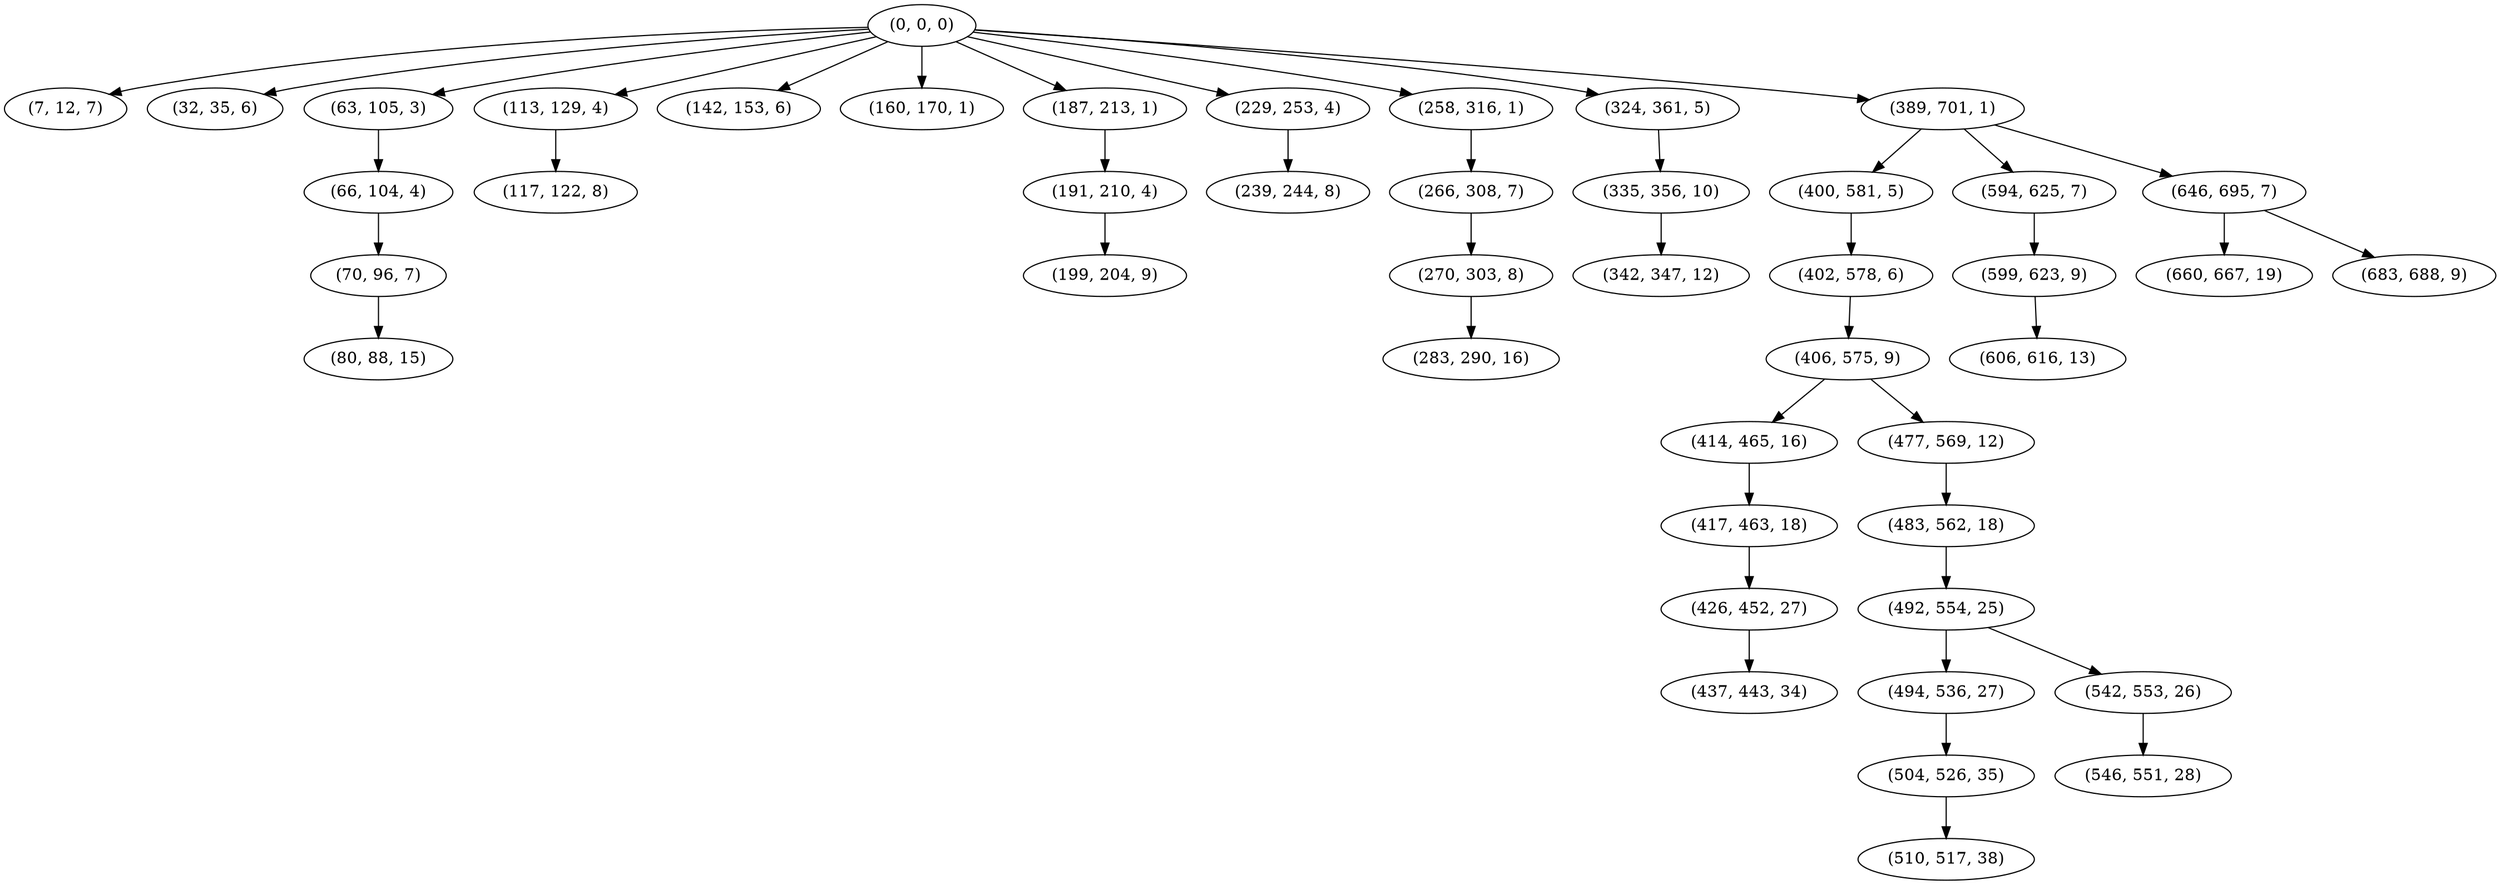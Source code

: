 digraph tree {
    "(0, 0, 0)";
    "(7, 12, 7)";
    "(32, 35, 6)";
    "(63, 105, 3)";
    "(66, 104, 4)";
    "(70, 96, 7)";
    "(80, 88, 15)";
    "(113, 129, 4)";
    "(117, 122, 8)";
    "(142, 153, 6)";
    "(160, 170, 1)";
    "(187, 213, 1)";
    "(191, 210, 4)";
    "(199, 204, 9)";
    "(229, 253, 4)";
    "(239, 244, 8)";
    "(258, 316, 1)";
    "(266, 308, 7)";
    "(270, 303, 8)";
    "(283, 290, 16)";
    "(324, 361, 5)";
    "(335, 356, 10)";
    "(342, 347, 12)";
    "(389, 701, 1)";
    "(400, 581, 5)";
    "(402, 578, 6)";
    "(406, 575, 9)";
    "(414, 465, 16)";
    "(417, 463, 18)";
    "(426, 452, 27)";
    "(437, 443, 34)";
    "(477, 569, 12)";
    "(483, 562, 18)";
    "(492, 554, 25)";
    "(494, 536, 27)";
    "(504, 526, 35)";
    "(510, 517, 38)";
    "(542, 553, 26)";
    "(546, 551, 28)";
    "(594, 625, 7)";
    "(599, 623, 9)";
    "(606, 616, 13)";
    "(646, 695, 7)";
    "(660, 667, 19)";
    "(683, 688, 9)";
    "(0, 0, 0)" -> "(7, 12, 7)";
    "(0, 0, 0)" -> "(32, 35, 6)";
    "(0, 0, 0)" -> "(63, 105, 3)";
    "(0, 0, 0)" -> "(113, 129, 4)";
    "(0, 0, 0)" -> "(142, 153, 6)";
    "(0, 0, 0)" -> "(160, 170, 1)";
    "(0, 0, 0)" -> "(187, 213, 1)";
    "(0, 0, 0)" -> "(229, 253, 4)";
    "(0, 0, 0)" -> "(258, 316, 1)";
    "(0, 0, 0)" -> "(324, 361, 5)";
    "(0, 0, 0)" -> "(389, 701, 1)";
    "(63, 105, 3)" -> "(66, 104, 4)";
    "(66, 104, 4)" -> "(70, 96, 7)";
    "(70, 96, 7)" -> "(80, 88, 15)";
    "(113, 129, 4)" -> "(117, 122, 8)";
    "(187, 213, 1)" -> "(191, 210, 4)";
    "(191, 210, 4)" -> "(199, 204, 9)";
    "(229, 253, 4)" -> "(239, 244, 8)";
    "(258, 316, 1)" -> "(266, 308, 7)";
    "(266, 308, 7)" -> "(270, 303, 8)";
    "(270, 303, 8)" -> "(283, 290, 16)";
    "(324, 361, 5)" -> "(335, 356, 10)";
    "(335, 356, 10)" -> "(342, 347, 12)";
    "(389, 701, 1)" -> "(400, 581, 5)";
    "(389, 701, 1)" -> "(594, 625, 7)";
    "(389, 701, 1)" -> "(646, 695, 7)";
    "(400, 581, 5)" -> "(402, 578, 6)";
    "(402, 578, 6)" -> "(406, 575, 9)";
    "(406, 575, 9)" -> "(414, 465, 16)";
    "(406, 575, 9)" -> "(477, 569, 12)";
    "(414, 465, 16)" -> "(417, 463, 18)";
    "(417, 463, 18)" -> "(426, 452, 27)";
    "(426, 452, 27)" -> "(437, 443, 34)";
    "(477, 569, 12)" -> "(483, 562, 18)";
    "(483, 562, 18)" -> "(492, 554, 25)";
    "(492, 554, 25)" -> "(494, 536, 27)";
    "(492, 554, 25)" -> "(542, 553, 26)";
    "(494, 536, 27)" -> "(504, 526, 35)";
    "(504, 526, 35)" -> "(510, 517, 38)";
    "(542, 553, 26)" -> "(546, 551, 28)";
    "(594, 625, 7)" -> "(599, 623, 9)";
    "(599, 623, 9)" -> "(606, 616, 13)";
    "(646, 695, 7)" -> "(660, 667, 19)";
    "(646, 695, 7)" -> "(683, 688, 9)";
}
